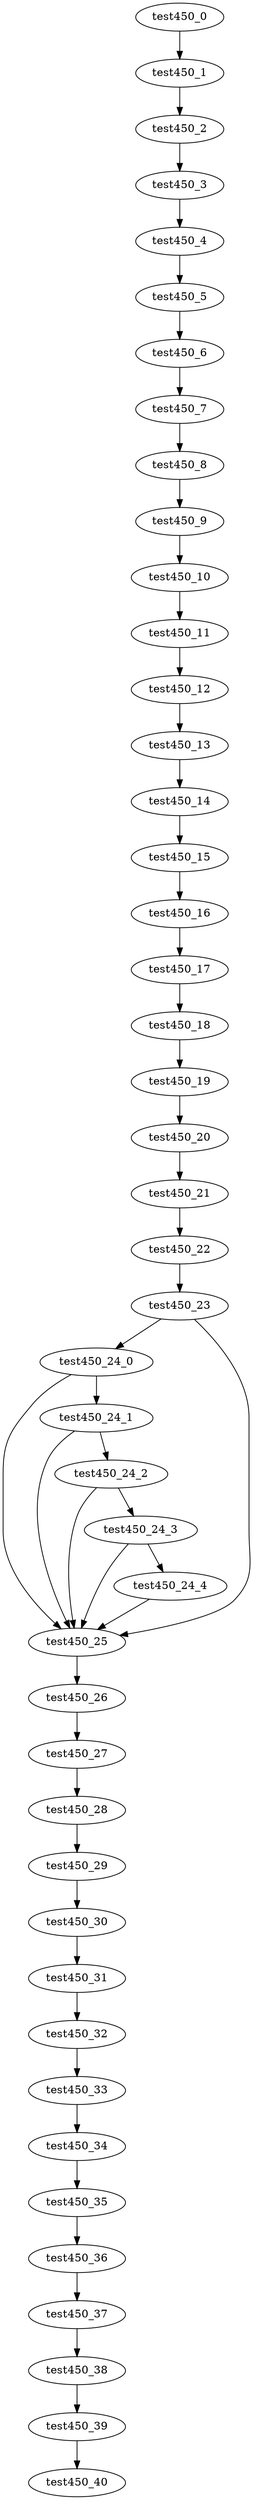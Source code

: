 digraph G {
test450_0->test450_1;
test450_1->test450_2;
test450_2->test450_3;
test450_3->test450_4;
test450_4->test450_5;
test450_5->test450_6;
test450_6->test450_7;
test450_7->test450_8;
test450_8->test450_9;
test450_9->test450_10;
test450_10->test450_11;
test450_11->test450_12;
test450_12->test450_13;
test450_13->test450_14;
test450_14->test450_15;
test450_15->test450_16;
test450_16->test450_17;
test450_17->test450_18;
test450_18->test450_19;
test450_19->test450_20;
test450_20->test450_21;
test450_21->test450_22;
test450_22->test450_23;
test450_23->test450_24_0;
test450_23->test450_25;
test450_24_0->test450_24_1;
test450_24_0->test450_25;
test450_24_1->test450_24_2;
test450_24_1->test450_25;
test450_24_2->test450_24_3;
test450_24_2->test450_25;
test450_24_3->test450_24_4;
test450_24_3->test450_25;
test450_24_4->test450_25;
test450_25->test450_26;
test450_26->test450_27;
test450_27->test450_28;
test450_28->test450_29;
test450_29->test450_30;
test450_30->test450_31;
test450_31->test450_32;
test450_32->test450_33;
test450_33->test450_34;
test450_34->test450_35;
test450_35->test450_36;
test450_36->test450_37;
test450_37->test450_38;
test450_38->test450_39;
test450_39->test450_40;

}
